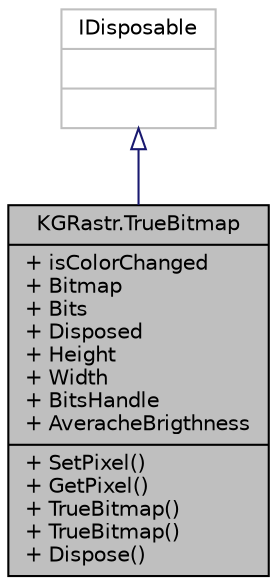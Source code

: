 digraph "KGRastr.TrueBitmap"
{
 // LATEX_PDF_SIZE
  edge [fontname="Helvetica",fontsize="10",labelfontname="Helvetica",labelfontsize="10"];
  node [fontname="Helvetica",fontsize="10",shape=record];
  Node1 [label="{KGRastr.TrueBitmap\n|+ isColorChanged\l+ Bitmap\l+ Bits\l+ Disposed\l+ Height\l+ Width\l+ BitsHandle\l+ AveracheBrigthness\l|+ SetPixel()\l+ GetPixel()\l+ TrueBitmap()\l+ TrueBitmap()\l+ Dispose()\l}",height=0.2,width=0.4,color="black", fillcolor="grey75", style="filled", fontcolor="black",tooltip=" "];
  Node2 -> Node1 [dir="back",color="midnightblue",fontsize="10",style="solid",arrowtail="onormal",fontname="Helvetica"];
  Node2 [label="{IDisposable\n||}",height=0.2,width=0.4,color="grey75", fillcolor="white", style="filled",tooltip=" "];
}
